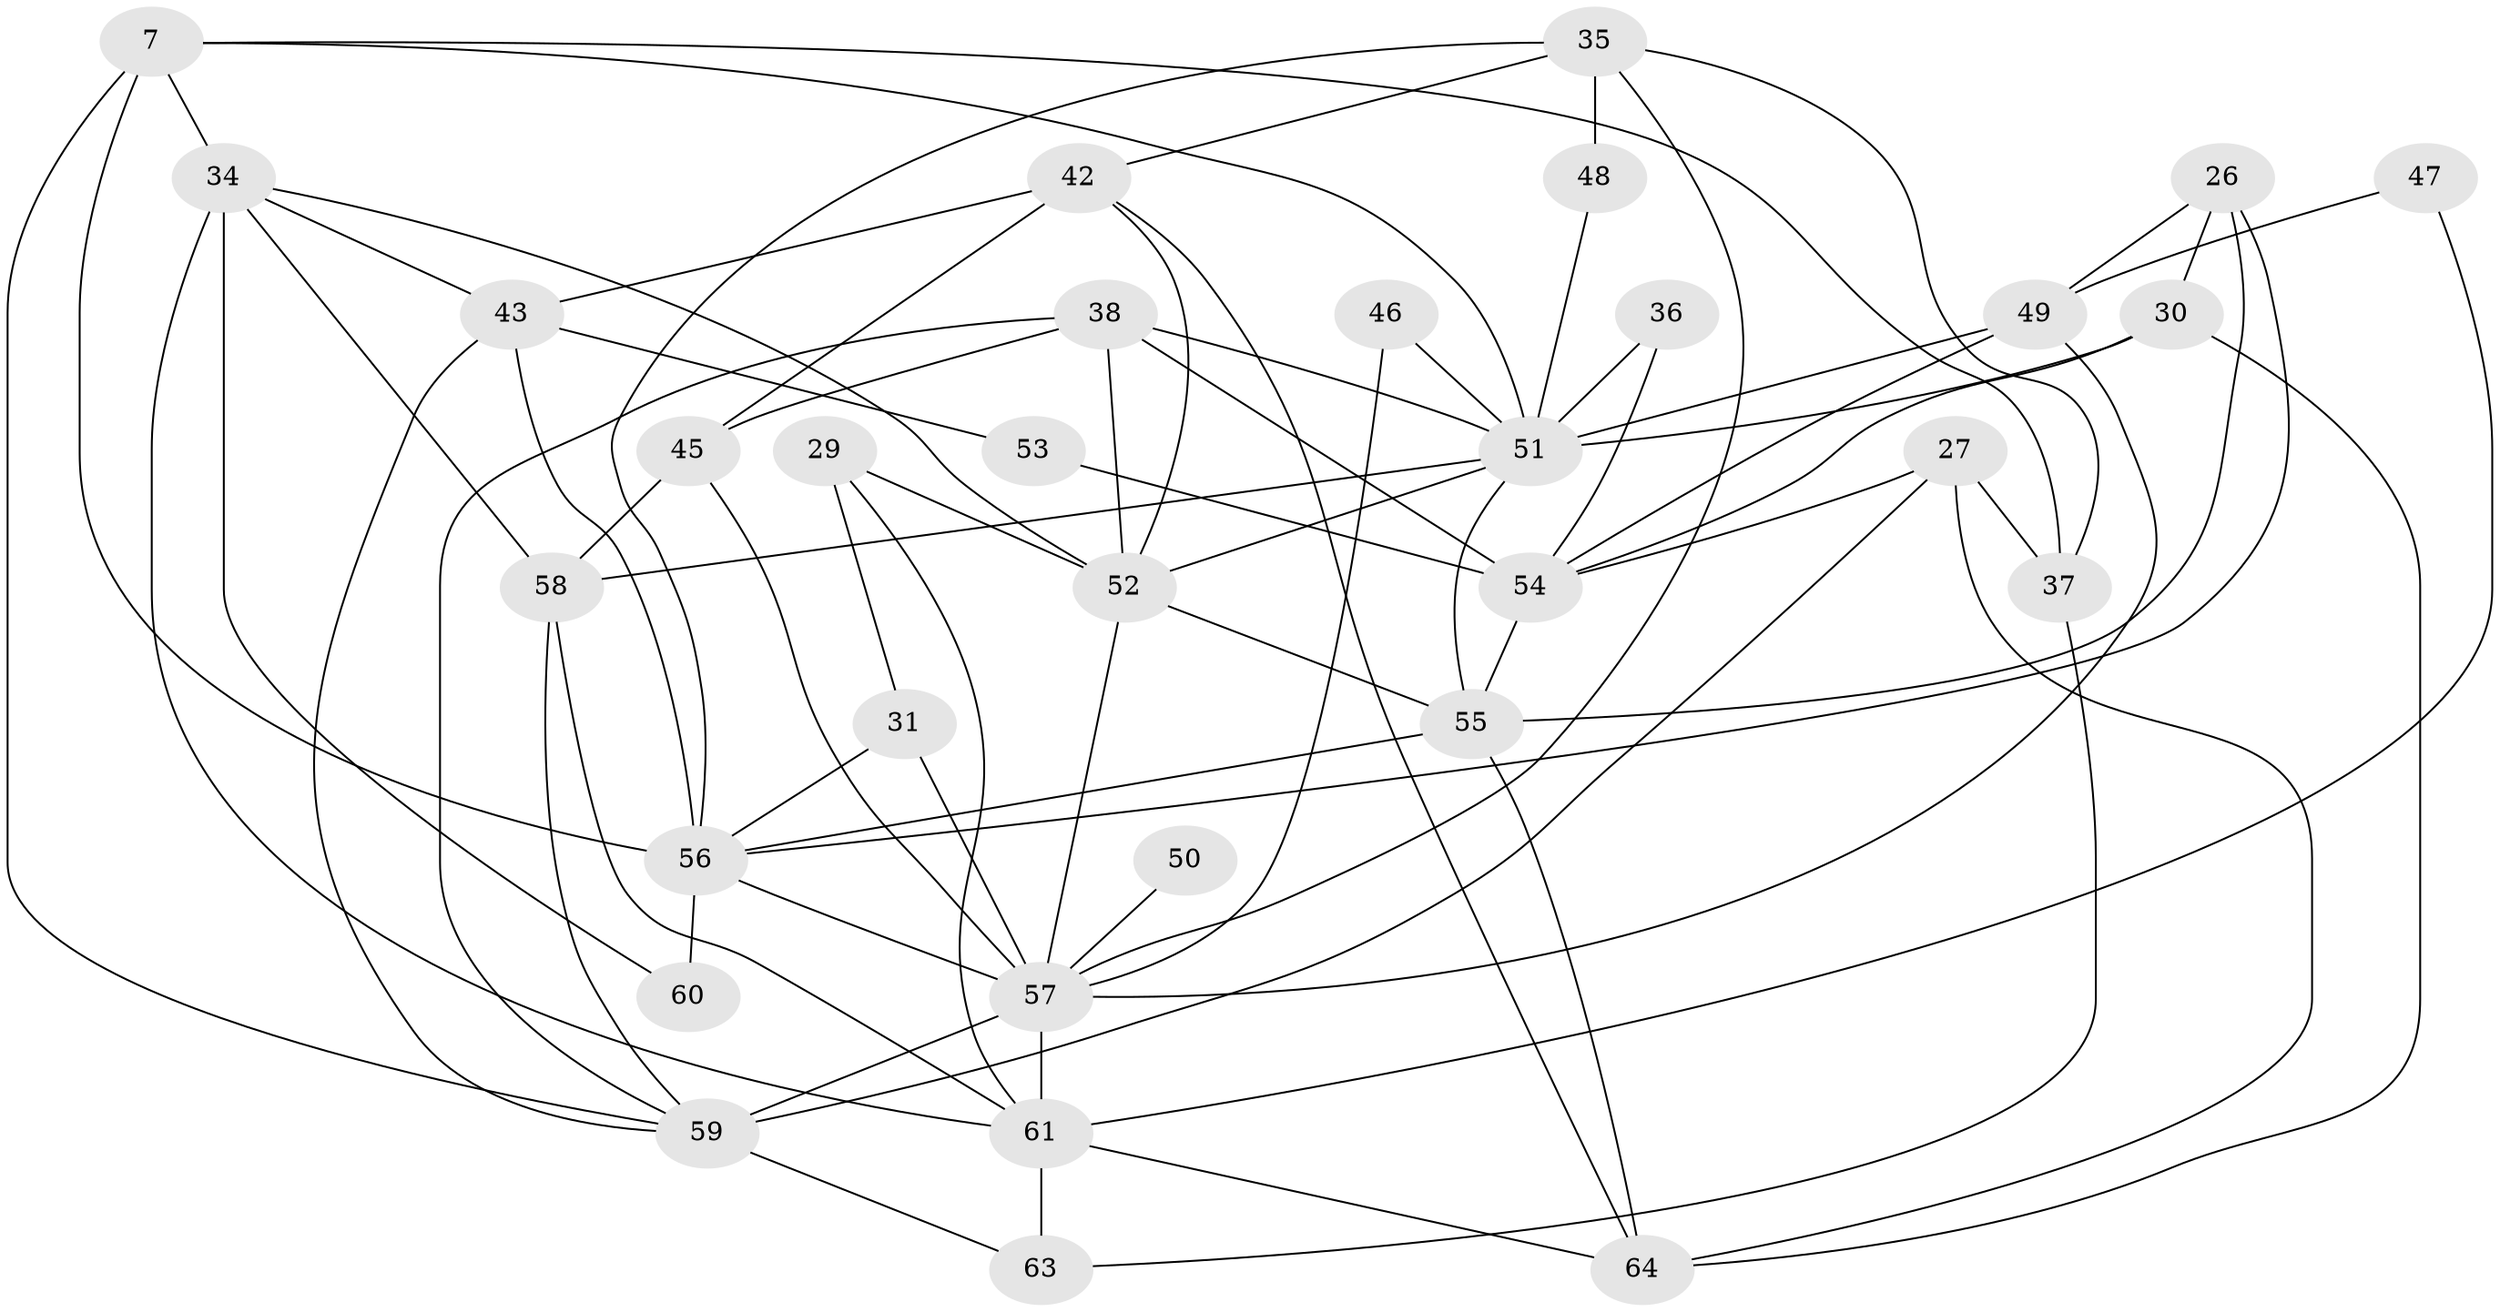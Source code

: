 // original degree distribution, {2: 0.15625, 4: 0.265625, 5: 0.140625, 3: 0.265625, 6: 0.109375, 8: 0.03125, 7: 0.03125}
// Generated by graph-tools (version 1.1) at 2025/52/03/09/25 04:52:10]
// undirected, 32 vertices, 75 edges
graph export_dot {
graph [start="1"]
  node [color=gray90,style=filled];
  7;
  26;
  27 [super="+15"];
  29 [super="+20"];
  30;
  31;
  34 [super="+6+33"];
  35 [super="+2+1"];
  36;
  37;
  38 [super="+25"];
  42;
  43 [super="+8+3"];
  45 [super="+10+4"];
  46;
  47;
  48;
  49 [super="+24"];
  50;
  51 [super="+19+28"];
  52 [super="+21"];
  53;
  54 [super="+16"];
  55 [super="+18+39"];
  56 [super="+17+32"];
  57 [super="+9+40"];
  58 [super="+11+13"];
  59 [super="+22"];
  60;
  61 [super="+41"];
  63 [super="+44"];
  64 [super="+62"];
  7 -- 59;
  7 -- 37;
  7 -- 56 [weight=2];
  7 -- 34;
  7 -- 51;
  26 -- 30;
  26 -- 56;
  26 -- 55;
  26 -- 49;
  27 -- 37;
  27 -- 59;
  27 -- 64;
  27 -- 54;
  29 -- 61;
  29 -- 31;
  29 -- 52;
  30 -- 51;
  30 -- 64;
  30 -- 54;
  31 -- 56;
  31 -- 57;
  34 -- 58;
  34 -- 61 [weight=2];
  34 -- 52;
  34 -- 43;
  34 -- 60;
  35 -- 42;
  35 -- 48;
  35 -- 37;
  35 -- 56;
  35 -- 57;
  36 -- 54;
  36 -- 51;
  37 -- 63 [weight=2];
  38 -- 59;
  38 -- 54;
  38 -- 51;
  38 -- 52;
  38 -- 45;
  42 -- 52;
  42 -- 64;
  42 -- 43;
  42 -- 45 [weight=2];
  43 -- 53;
  43 -- 59;
  43 -- 56;
  45 -- 58 [weight=2];
  45 -- 57 [weight=3];
  46 -- 57;
  46 -- 51;
  47 -- 49;
  47 -- 61;
  48 -- 51;
  49 -- 54;
  49 -- 57;
  49 -- 51;
  50 -- 57 [weight=2];
  51 -- 58 [weight=2];
  51 -- 52;
  51 -- 55;
  52 -- 55;
  52 -- 57 [weight=2];
  53 -- 54;
  54 -- 55 [weight=2];
  55 -- 64 [weight=2];
  55 -- 56 [weight=3];
  56 -- 60 [weight=2];
  56 -- 57 [weight=2];
  57 -- 61 [weight=2];
  57 -- 59;
  58 -- 61;
  58 -- 59;
  59 -- 63 [weight=2];
  61 -- 64 [weight=2];
  61 -- 63;
}
